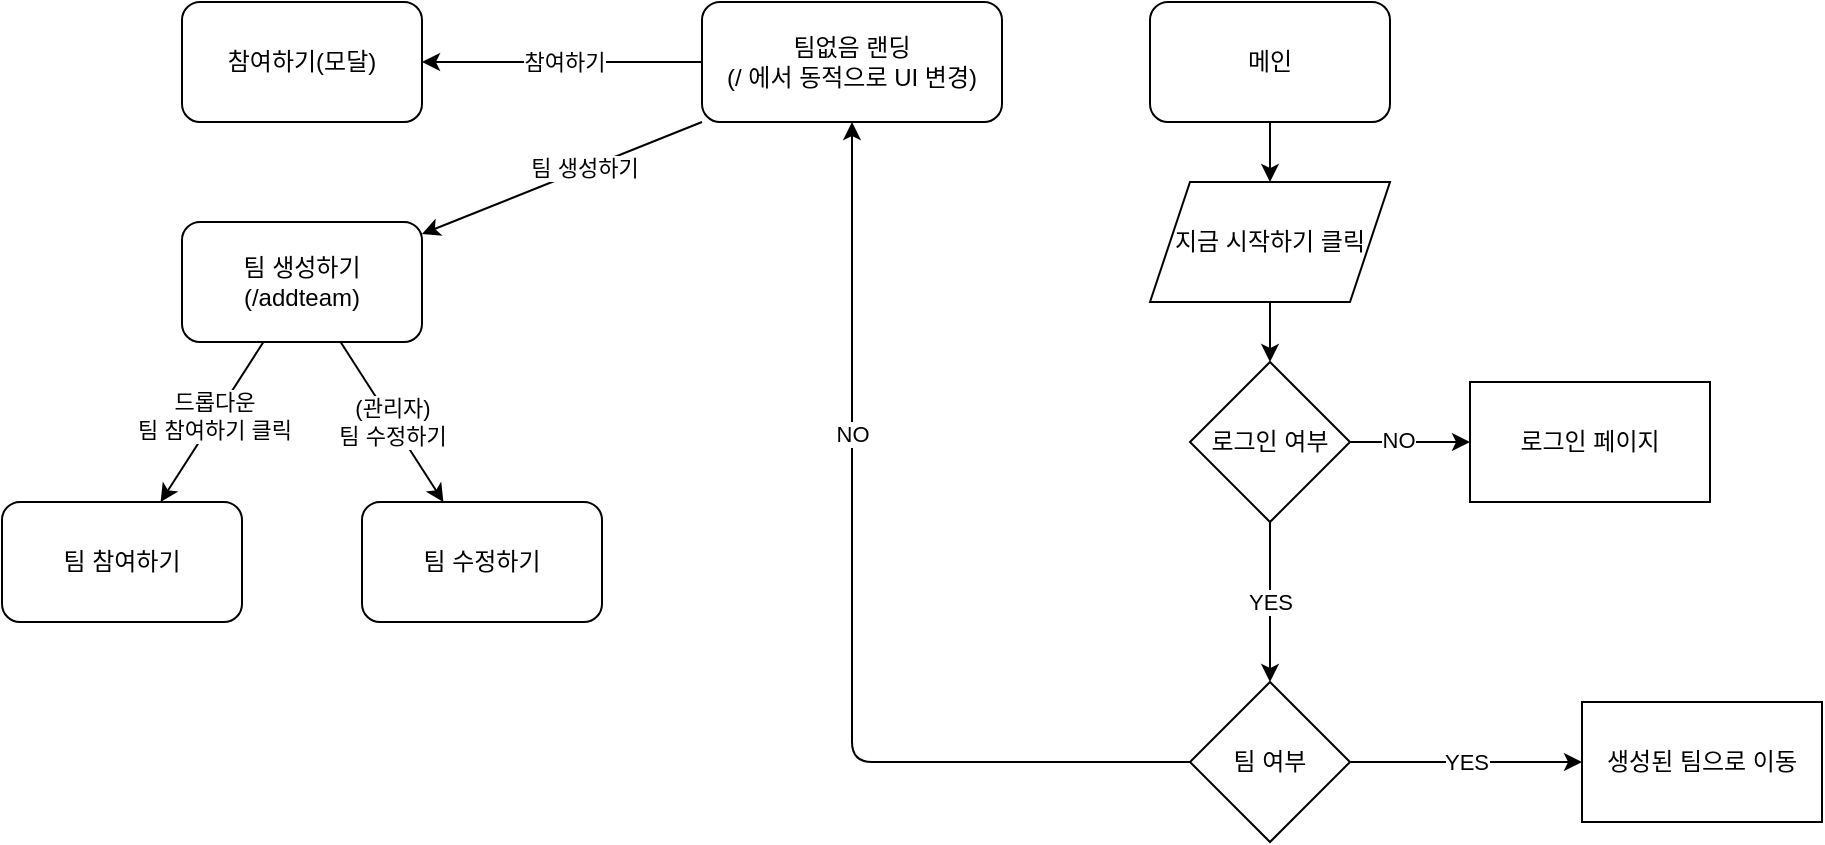 <mxfile>
    <diagram id="50l3uDuvVfS54uqXL9JH" name="페이지-1">
        <mxGraphModel dx="1584" dy="517" grid="1" gridSize="10" guides="1" tooltips="1" connect="1" arrows="1" fold="1" page="1" pageScale="1" pageWidth="827" pageHeight="1169" math="0" shadow="0">
            <root>
                <mxCell id="0"/>
                <mxCell id="1" parent="0"/>
                <mxCell id="9" value="YES" style="edgeStyle=none;html=1;exitX=0.5;exitY=1;exitDx=0;exitDy=0;entryX=0.5;entryY=0;entryDx=0;entryDy=0;" edge="1" parent="1" source="12" target="4">
                    <mxGeometry relative="1" as="geometry">
                        <mxPoint x="404" y="300" as="sourcePoint"/>
                        <mxPoint x="420" y="410" as="targetPoint"/>
                    </mxGeometry>
                </mxCell>
                <mxCell id="6" value="NO" style="edgeStyle=none;html=1;entryX=0.5;entryY=1;entryDx=0;entryDy=0;" edge="1" parent="1" source="4" target="5">
                    <mxGeometry x="0.365" relative="1" as="geometry">
                        <Array as="points">
                            <mxPoint x="195" y="430"/>
                        </Array>
                        <mxPoint as="offset"/>
                    </mxGeometry>
                </mxCell>
                <mxCell id="8" value="YES" style="edgeStyle=none;html=1;exitX=1;exitY=0.5;exitDx=0;exitDy=0;entryX=0;entryY=0.5;entryDx=0;entryDy=0;" edge="1" parent="1" source="4" target="7">
                    <mxGeometry relative="1" as="geometry"/>
                </mxCell>
                <mxCell id="4" value="팀 여부" style="rhombus;whiteSpace=wrap;html=1;" vertex="1" parent="1">
                    <mxGeometry x="364" y="390" width="80" height="80" as="geometry"/>
                </mxCell>
                <mxCell id="23" value="" style="edgeStyle=none;html=1;" edge="1" parent="1" source="5" target="22">
                    <mxGeometry relative="1" as="geometry"/>
                </mxCell>
                <mxCell id="24" value="참여하기" style="edgeLabel;html=1;align=center;verticalAlign=middle;resizable=0;points=[];" vertex="1" connectable="0" parent="23">
                    <mxGeometry x="-0.005" relative="1" as="geometry">
                        <mxPoint as="offset"/>
                    </mxGeometry>
                </mxCell>
                <mxCell id="26" value="" style="edgeStyle=none;html=1;" edge="1" parent="1" source="5" target="25">
                    <mxGeometry relative="1" as="geometry"/>
                </mxCell>
                <mxCell id="27" value="팀 생성하기" style="edgeLabel;html=1;align=center;verticalAlign=middle;resizable=0;points=[];" vertex="1" connectable="0" parent="26">
                    <mxGeometry x="-0.137" y="-1" relative="1" as="geometry">
                        <mxPoint x="1" as="offset"/>
                    </mxGeometry>
                </mxCell>
                <mxCell id="5" value="팀없음 랜딩&lt;br&gt;(/ 에서 동적으로 UI 변경)" style="rounded=1;whiteSpace=wrap;html=1;" vertex="1" parent="1">
                    <mxGeometry x="120" y="50" width="150" height="60" as="geometry"/>
                </mxCell>
                <mxCell id="7" value="생성된 팀으로 이동" style="rounded=0;whiteSpace=wrap;html=1;" vertex="1" parent="1">
                    <mxGeometry x="560" y="400" width="120" height="60" as="geometry"/>
                </mxCell>
                <mxCell id="18" value="" style="edgeStyle=none;html=1;" edge="1" parent="1" source="11" target="17">
                    <mxGeometry relative="1" as="geometry"/>
                </mxCell>
                <mxCell id="11" value="메인" style="rounded=1;whiteSpace=wrap;html=1;" vertex="1" parent="1">
                    <mxGeometry x="344" y="50" width="120" height="60" as="geometry"/>
                </mxCell>
                <mxCell id="15" value="" style="edgeStyle=none;html=1;" edge="1" parent="1" source="12" target="14">
                    <mxGeometry relative="1" as="geometry"/>
                </mxCell>
                <mxCell id="16" value="NO" style="edgeLabel;html=1;align=center;verticalAlign=middle;resizable=0;points=[];" vertex="1" connectable="0" parent="15">
                    <mxGeometry x="-0.2" y="1" relative="1" as="geometry">
                        <mxPoint as="offset"/>
                    </mxGeometry>
                </mxCell>
                <mxCell id="12" value="로그인 여부" style="rhombus;whiteSpace=wrap;html=1;" vertex="1" parent="1">
                    <mxGeometry x="364" y="230" width="80" height="80" as="geometry"/>
                </mxCell>
                <mxCell id="14" value="로그인 페이지" style="whiteSpace=wrap;html=1;" vertex="1" parent="1">
                    <mxGeometry x="504" y="240" width="120" height="60" as="geometry"/>
                </mxCell>
                <mxCell id="19" value="" style="edgeStyle=none;html=1;" edge="1" parent="1" source="17" target="12">
                    <mxGeometry relative="1" as="geometry"/>
                </mxCell>
                <mxCell id="17" value="지금 시작하기 클릭" style="shape=parallelogram;perimeter=parallelogramPerimeter;whiteSpace=wrap;html=1;fixedSize=1;" vertex="1" parent="1">
                    <mxGeometry x="344" y="140" width="120" height="60" as="geometry"/>
                </mxCell>
                <mxCell id="22" value="참여하기(모달)" style="whiteSpace=wrap;html=1;rounded=1;" vertex="1" parent="1">
                    <mxGeometry x="-140" y="50" width="120" height="60" as="geometry"/>
                </mxCell>
                <mxCell id="29" value="(관리자)&lt;br&gt;팀 수정하기" style="edgeStyle=none;html=1;" edge="1" parent="1" source="25" target="28">
                    <mxGeometry relative="1" as="geometry"/>
                </mxCell>
                <mxCell id="31" value="" style="edgeStyle=none;html=1;" edge="1" parent="1" source="25" target="30">
                    <mxGeometry relative="1" as="geometry"/>
                </mxCell>
                <mxCell id="32" value="드롭다운&lt;br&gt;팀 참여하기 클릭" style="edgeLabel;html=1;align=center;verticalAlign=middle;resizable=0;points=[];" vertex="1" connectable="0" parent="31">
                    <mxGeometry x="-0.06" y="-1" relative="1" as="geometry">
                        <mxPoint as="offset"/>
                    </mxGeometry>
                </mxCell>
                <mxCell id="25" value="팀 생성하기&lt;br&gt;(/addteam)" style="whiteSpace=wrap;html=1;rounded=1;" vertex="1" parent="1">
                    <mxGeometry x="-140" y="160" width="120" height="60" as="geometry"/>
                </mxCell>
                <mxCell id="28" value="팀 수정하기" style="whiteSpace=wrap;html=1;rounded=1;" vertex="1" parent="1">
                    <mxGeometry x="-50" y="300" width="120" height="60" as="geometry"/>
                </mxCell>
                <mxCell id="30" value="팀 참여하기" style="whiteSpace=wrap;html=1;rounded=1;" vertex="1" parent="1">
                    <mxGeometry x="-230" y="300" width="120" height="60" as="geometry"/>
                </mxCell>
            </root>
        </mxGraphModel>
    </diagram>
</mxfile>